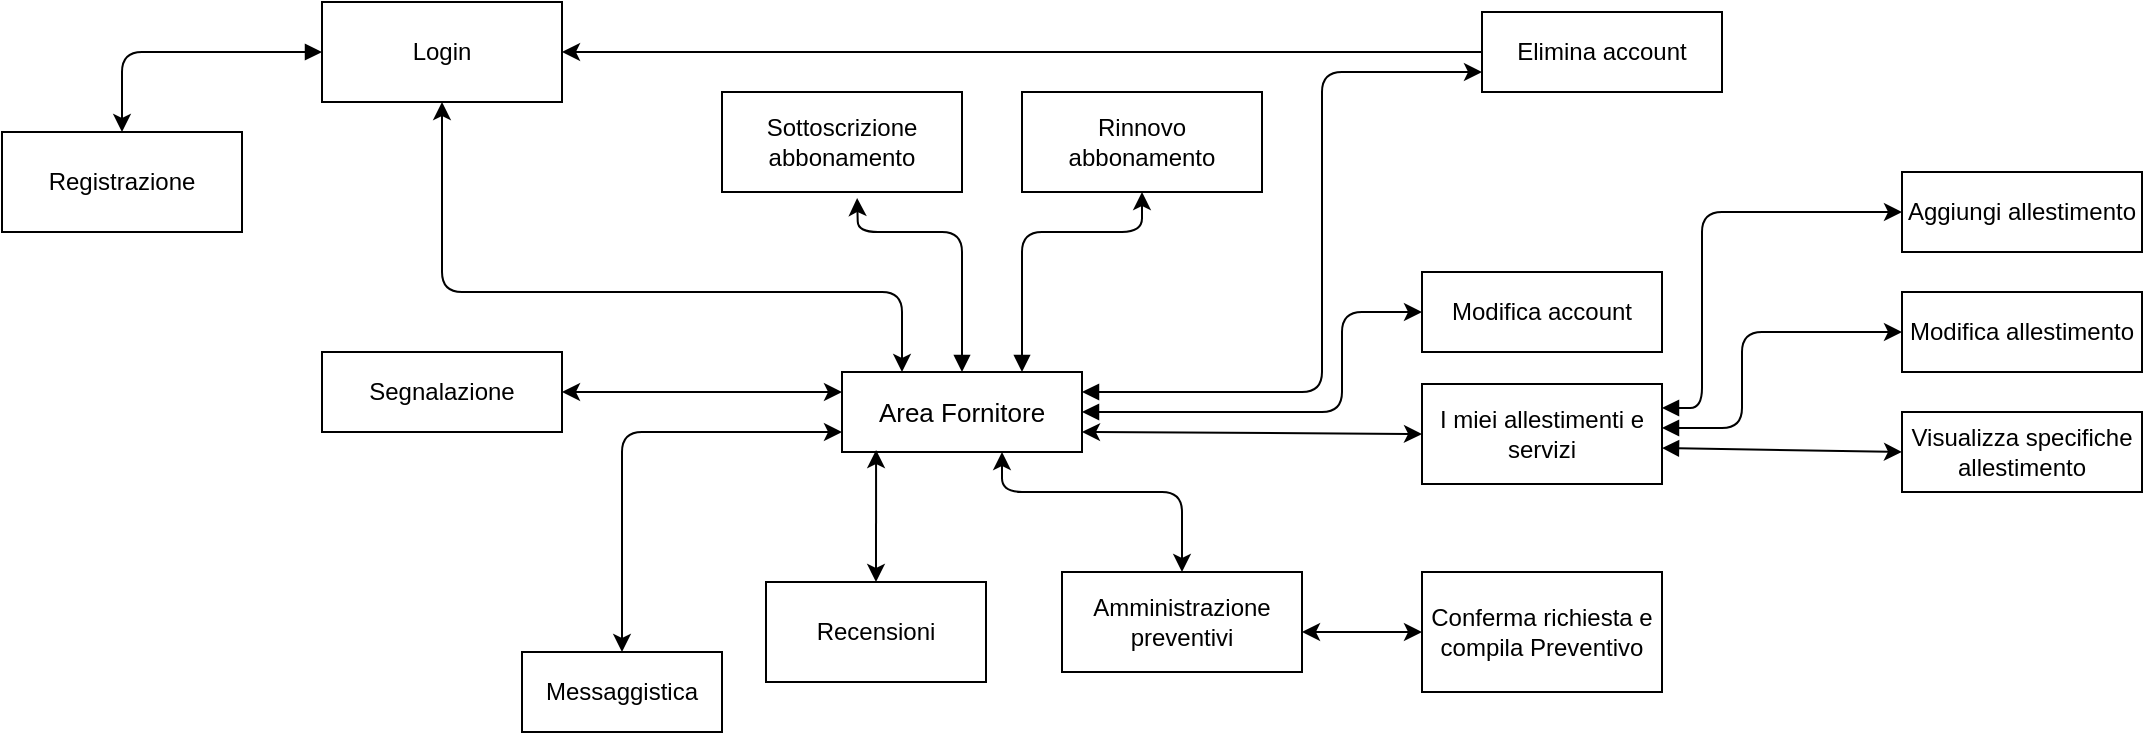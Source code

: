 <mxfile version="13.10.9" type="device"><diagram id="l1uhq25bijWex8HGuU8z" name="Page-1"><mxGraphModel dx="1695" dy="482" grid="1" gridSize="10" guides="1" tooltips="1" connect="1" arrows="1" fold="1" page="1" pageScale="1" pageWidth="827" pageHeight="1169" math="0" shadow="0"><root><mxCell id="0"/><mxCell id="1" parent="0"/><mxCell id="e71iWbvt18nSSoOmyWjL-3" value="Login" style="rounded=0;whiteSpace=wrap;html=1;" parent="1" vertex="1"><mxGeometry x="50" y="95" width="120" height="50" as="geometry"/></mxCell><mxCell id="e71iWbvt18nSSoOmyWjL-4" value="Registrazione" style="rounded=0;whiteSpace=wrap;html=1;" parent="1" vertex="1"><mxGeometry x="-110" y="160" width="120" height="50" as="geometry"/></mxCell><mxCell id="e71iWbvt18nSSoOmyWjL-5" value="" style="endArrow=classic;html=1;exitX=0;exitY=0.5;exitDx=0;exitDy=0;entryX=0.5;entryY=0;entryDx=0;entryDy=0;startArrow=block;startFill=1;" parent="1" source="e71iWbvt18nSSoOmyWjL-3" target="e71iWbvt18nSSoOmyWjL-4" edge="1"><mxGeometry width="50" height="50" relative="1" as="geometry"><mxPoint x="390" y="270" as="sourcePoint"/><mxPoint x="440" y="220" as="targetPoint"/><Array as="points"><mxPoint x="-50" y="120"/></Array></mxGeometry></mxCell><mxCell id="e71iWbvt18nSSoOmyWjL-8" value="Sottoscrizione abbonamento" style="rounded=0;whiteSpace=wrap;html=1;" parent="1" vertex="1"><mxGeometry x="250" y="140" width="120" height="50" as="geometry"/></mxCell><mxCell id="e71iWbvt18nSSoOmyWjL-9" value="Area Fornitore" style="rounded=0;whiteSpace=wrap;html=1;fontSize=13;" parent="1" vertex="1"><mxGeometry x="310" y="280" width="120" height="40" as="geometry"/></mxCell><mxCell id="e71iWbvt18nSSoOmyWjL-10" value="Modifica account" style="rounded=0;whiteSpace=wrap;html=1;" parent="1" vertex="1"><mxGeometry x="600" y="230" width="120" height="40" as="geometry"/></mxCell><mxCell id="e71iWbvt18nSSoOmyWjL-11" value="Elimina account" style="rounded=0;whiteSpace=wrap;html=1;" parent="1" vertex="1"><mxGeometry x="630" y="100" width="120" height="40" as="geometry"/></mxCell><mxCell id="e71iWbvt18nSSoOmyWjL-12" value="" style="endArrow=classic;html=1;exitX=0;exitY=0.5;exitDx=0;exitDy=0;entryX=1;entryY=0.5;entryDx=0;entryDy=0;" parent="1" source="e71iWbvt18nSSoOmyWjL-11" edge="1"><mxGeometry width="50" height="50" relative="1" as="geometry"><mxPoint x="600" y="120.5" as="sourcePoint"/><mxPoint x="170" y="120.0" as="targetPoint"/></mxGeometry></mxCell><mxCell id="e71iWbvt18nSSoOmyWjL-16" value="" style="endArrow=classic;html=1;exitX=1;exitY=0.25;exitDx=0;exitDy=0;startArrow=block;startFill=1;entryX=0;entryY=0.75;entryDx=0;entryDy=0;" parent="1" source="e71iWbvt18nSSoOmyWjL-9" target="e71iWbvt18nSSoOmyWjL-11" edge="1"><mxGeometry width="50" height="50" relative="1" as="geometry"><mxPoint x="530" y="302.5" as="sourcePoint"/><mxPoint x="600" y="160" as="targetPoint"/><Array as="points"><mxPoint x="550" y="290"/><mxPoint x="550" y="130"/></Array></mxGeometry></mxCell><mxCell id="e71iWbvt18nSSoOmyWjL-18" value="" style="endArrow=classic;html=1;entryX=0;entryY=0.5;entryDx=0;entryDy=0;startArrow=block;startFill=1;" parent="1" target="e71iWbvt18nSSoOmyWjL-10" edge="1"><mxGeometry width="50" height="50" relative="1" as="geometry"><mxPoint x="430" y="300" as="sourcePoint"/><mxPoint x="580" y="252.5" as="targetPoint"/><Array as="points"><mxPoint x="560" y="300"/><mxPoint x="560" y="250"/></Array></mxGeometry></mxCell><mxCell id="e71iWbvt18nSSoOmyWjL-19" value="Rinnovo abbonamento" style="rounded=0;whiteSpace=wrap;html=1;" parent="1" vertex="1"><mxGeometry x="400" y="140" width="120" height="50" as="geometry"/></mxCell><mxCell id="e71iWbvt18nSSoOmyWjL-21" value="" style="endArrow=classic;html=1;entryX=0.5;entryY=1;entryDx=0;entryDy=0;exitX=0.75;exitY=0;exitDx=0;exitDy=0;startArrow=block;startFill=1;" parent="1" source="e71iWbvt18nSSoOmyWjL-9" target="e71iWbvt18nSSoOmyWjL-19" edge="1"><mxGeometry width="50" height="50" relative="1" as="geometry"><mxPoint x="400" y="230" as="sourcePoint"/><mxPoint x="320" y="200.0" as="targetPoint"/><Array as="points"><mxPoint x="400" y="210"/><mxPoint x="460" y="210"/></Array></mxGeometry></mxCell><mxCell id="e71iWbvt18nSSoOmyWjL-22" value="I miei allestimenti e servizi" style="rounded=0;whiteSpace=wrap;html=1;" parent="1" vertex="1"><mxGeometry x="600" y="286" width="120" height="50" as="geometry"/></mxCell><mxCell id="e71iWbvt18nSSoOmyWjL-23" value="" style="endArrow=classic;startArrow=classic;html=1;exitX=1;exitY=0.75;exitDx=0;exitDy=0;entryX=0;entryY=0.5;entryDx=0;entryDy=0;" parent="1" source="e71iWbvt18nSSoOmyWjL-9" target="e71iWbvt18nSSoOmyWjL-22" edge="1"><mxGeometry width="50" height="50" relative="1" as="geometry"><mxPoint x="430" y="300" as="sourcePoint"/><mxPoint x="600" y="280" as="targetPoint"/></mxGeometry></mxCell><mxCell id="e71iWbvt18nSSoOmyWjL-25" value="Aggiungi allestimento" style="rounded=0;whiteSpace=wrap;html=1;" parent="1" vertex="1"><mxGeometry x="840" y="180" width="120" height="40" as="geometry"/></mxCell><mxCell id="e71iWbvt18nSSoOmyWjL-27" value="" style="endArrow=classic;html=1;entryX=0;entryY=0.5;entryDx=0;entryDy=0;startArrow=block;startFill=1;" parent="1" target="e71iWbvt18nSSoOmyWjL-25" edge="1"><mxGeometry width="50" height="50" relative="1" as="geometry"><mxPoint x="720" y="298" as="sourcePoint"/><mxPoint x="820" y="338" as="targetPoint"/><Array as="points"><mxPoint x="740" y="298"/><mxPoint x="740" y="200"/></Array></mxGeometry></mxCell><mxCell id="e71iWbvt18nSSoOmyWjL-28" value="Modifica allestimento" style="rounded=0;whiteSpace=wrap;html=1;" parent="1" vertex="1"><mxGeometry x="840" y="240" width="120" height="40" as="geometry"/></mxCell><mxCell id="e71iWbvt18nSSoOmyWjL-29" value="" style="endArrow=classic;html=1;entryX=0;entryY=0.5;entryDx=0;entryDy=0;startArrow=block;startFill=1;" parent="1" target="e71iWbvt18nSSoOmyWjL-28" edge="1"><mxGeometry width="50" height="50" relative="1" as="geometry"><mxPoint x="720" y="308" as="sourcePoint"/><mxPoint x="780" y="348.0" as="targetPoint"/><Array as="points"><mxPoint x="760" y="308"/><mxPoint x="760" y="260"/></Array></mxGeometry></mxCell><mxCell id="e71iWbvt18nSSoOmyWjL-30" value="Visualizza specifiche allestimento" style="rounded=0;whiteSpace=wrap;html=1;" parent="1" vertex="1"><mxGeometry x="840" y="300" width="120" height="40" as="geometry"/></mxCell><mxCell id="e71iWbvt18nSSoOmyWjL-32" value="" style="endArrow=classic;html=1;entryX=0;entryY=0.5;entryDx=0;entryDy=0;startArrow=block;startFill=1;" parent="1" target="e71iWbvt18nSSoOmyWjL-30" edge="1"><mxGeometry width="50" height="50" relative="1" as="geometry"><mxPoint x="720" y="318" as="sourcePoint"/><mxPoint x="790" y="268.0" as="targetPoint"/><Array as="points"/></mxGeometry></mxCell><mxCell id="e71iWbvt18nSSoOmyWjL-34" value="Segnalazione" style="rounded=0;whiteSpace=wrap;html=1;" parent="1" vertex="1"><mxGeometry x="50" y="270" width="120" height="40" as="geometry"/></mxCell><mxCell id="e71iWbvt18nSSoOmyWjL-35" value="" style="endArrow=classic;startArrow=classic;html=1;entryX=0;entryY=0.25;entryDx=0;entryDy=0;exitX=1;exitY=0.5;exitDx=0;exitDy=0;" parent="1" source="e71iWbvt18nSSoOmyWjL-34" target="e71iWbvt18nSSoOmyWjL-9" edge="1"><mxGeometry width="50" height="50" relative="1" as="geometry"><mxPoint x="-30" y="400" as="sourcePoint"/><mxPoint x="50" y="360" as="targetPoint"/><Array as="points"/></mxGeometry></mxCell><mxCell id="e71iWbvt18nSSoOmyWjL-36" value="Amministrazione preventivi" style="rounded=0;whiteSpace=wrap;html=1;" parent="1" vertex="1"><mxGeometry x="420" y="380" width="120" height="50" as="geometry"/></mxCell><mxCell id="e71iWbvt18nSSoOmyWjL-37" value="" style="endArrow=classic;startArrow=classic;html=1;exitX=0.5;exitY=0;exitDx=0;exitDy=0;" parent="1" source="e71iWbvt18nSSoOmyWjL-36" edge="1"><mxGeometry width="50" height="50" relative="1" as="geometry"><mxPoint x="340" y="370" as="sourcePoint"/><mxPoint x="390" y="320" as="targetPoint"/><Array as="points"><mxPoint x="480" y="340"/><mxPoint x="390" y="340"/></Array></mxGeometry></mxCell><mxCell id="e71iWbvt18nSSoOmyWjL-38" value="Conferma richiesta e compila Preventivo" style="rounded=0;whiteSpace=wrap;html=1;" parent="1" vertex="1"><mxGeometry x="600" y="380" width="120" height="60" as="geometry"/></mxCell><mxCell id="e71iWbvt18nSSoOmyWjL-39" value="" style="endArrow=classic;startArrow=classic;html=1;entryX=0;entryY=0.5;entryDx=0;entryDy=0;" parent="1" target="e71iWbvt18nSSoOmyWjL-38" edge="1"><mxGeometry width="50" height="50" relative="1" as="geometry"><mxPoint x="540" y="410" as="sourcePoint"/><mxPoint x="590" y="360" as="targetPoint"/></mxGeometry></mxCell><mxCell id="e71iWbvt18nSSoOmyWjL-40" value="Recensioni" style="rounded=0;whiteSpace=wrap;html=1;" parent="1" vertex="1"><mxGeometry x="272" y="385" width="110" height="50" as="geometry"/></mxCell><mxCell id="e71iWbvt18nSSoOmyWjL-41" value="" style="endArrow=classic;startArrow=classic;html=1;exitX=0.5;exitY=0;exitDx=0;exitDy=0;entryX=0.142;entryY=0.975;entryDx=0;entryDy=0;entryPerimeter=0;" parent="1" source="e71iWbvt18nSSoOmyWjL-40" target="e71iWbvt18nSSoOmyWjL-9" edge="1"><mxGeometry width="50" height="50" relative="1" as="geometry"><mxPoint x="310" y="370" as="sourcePoint"/><mxPoint x="360" y="320" as="targetPoint"/><Array as="points"/></mxGeometry></mxCell><mxCell id="e71iWbvt18nSSoOmyWjL-44" value="Messaggistica" style="rounded=0;whiteSpace=wrap;html=1;" parent="1" vertex="1"><mxGeometry x="150" y="420" width="100" height="40" as="geometry"/></mxCell><mxCell id="vjubRWh42rnvVnYUBhuu-1" value="" style="endArrow=classic;startArrow=classic;html=1;exitX=0.5;exitY=0;exitDx=0;exitDy=0;" parent="1" source="e71iWbvt18nSSoOmyWjL-44" edge="1"><mxGeometry width="50" height="50" relative="1" as="geometry"><mxPoint x="200" y="280" as="sourcePoint"/><mxPoint x="310" y="310" as="targetPoint"/><Array as="points"><mxPoint x="200" y="310"/></Array></mxGeometry></mxCell><mxCell id="K5kxSKNSKNghqmSSbEkl-1" value="" style="endArrow=classic;html=1;entryX=0.563;entryY=1.06;entryDx=0;entryDy=0;entryPerimeter=0;exitX=0.5;exitY=0;exitDx=0;exitDy=0;startArrow=block;startFill=1;" parent="1" source="e71iWbvt18nSSoOmyWjL-9" target="e71iWbvt18nSSoOmyWjL-8" edge="1"><mxGeometry width="50" height="50" relative="1" as="geometry"><mxPoint x="430" y="280" as="sourcePoint"/><mxPoint x="480" y="230" as="targetPoint"/><Array as="points"><mxPoint x="370" y="210"/><mxPoint x="318" y="210"/></Array></mxGeometry></mxCell><mxCell id="K5kxSKNSKNghqmSSbEkl-2" value="" style="endArrow=classic;startArrow=classic;html=1;exitX=0.5;exitY=1;exitDx=0;exitDy=0;entryX=0.25;entryY=0;entryDx=0;entryDy=0;" parent="1" source="e71iWbvt18nSSoOmyWjL-3" target="e71iWbvt18nSSoOmyWjL-9" edge="1"><mxGeometry width="50" height="50" relative="1" as="geometry"><mxPoint x="320" y="280" as="sourcePoint"/><mxPoint x="370" y="230" as="targetPoint"/><Array as="points"><mxPoint x="110" y="240"/><mxPoint x="340" y="240"/></Array></mxGeometry></mxCell></root></mxGraphModel></diagram></mxfile>